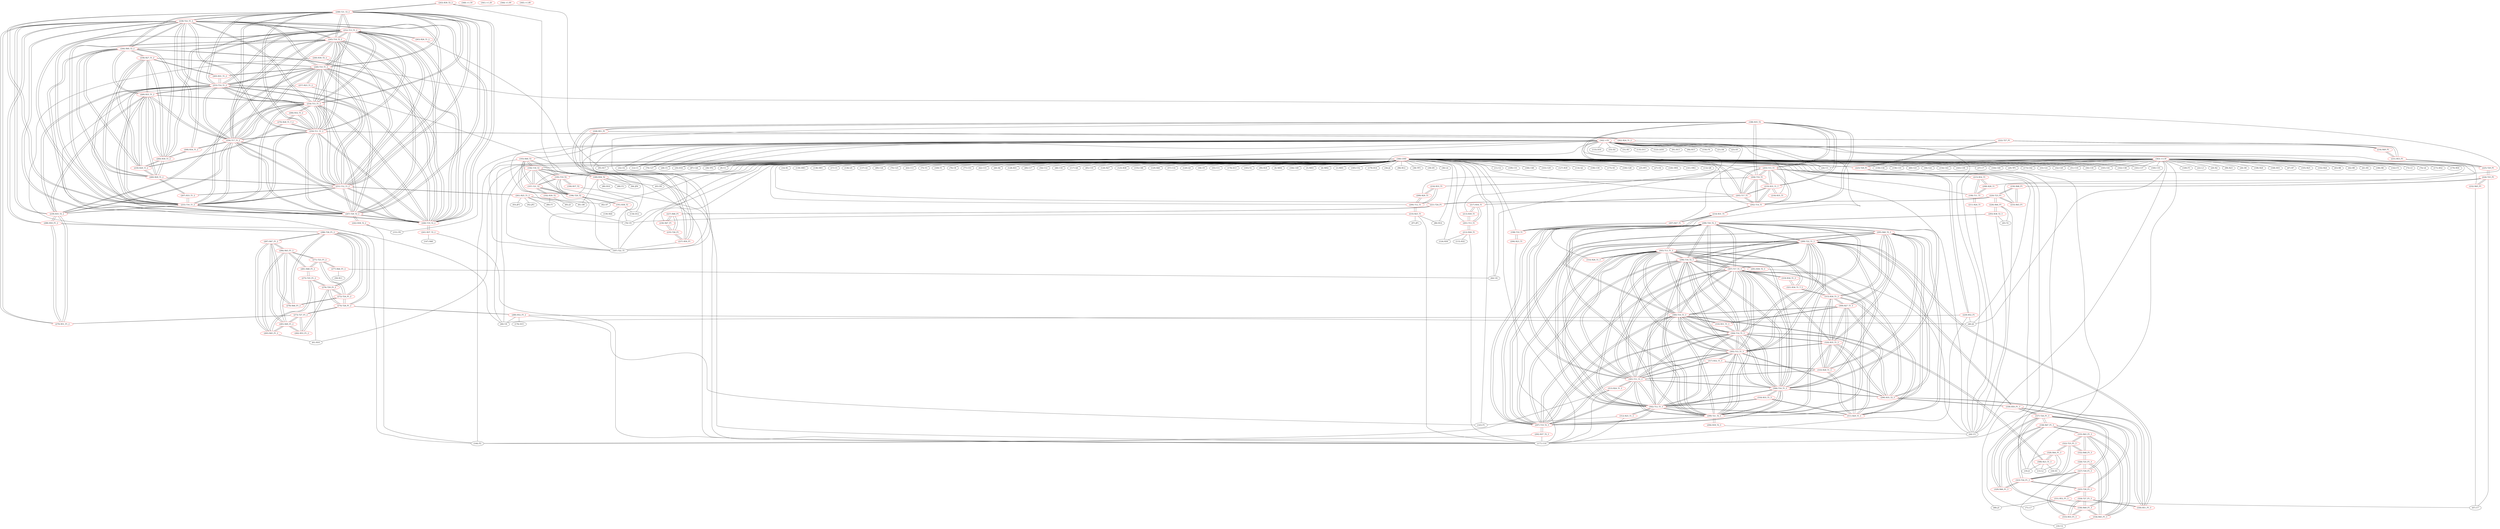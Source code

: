 graph {
	188 [label="(188) R35_T2" color=red]
	203 [label="(203) T15_T1"]
	204 [label="(204) T16_T1"]
	202 [label="(202) T14_T1"]
	205 [label="(205) T17_T1"]
	219 [label="(219) R35_T1_T"]
	228 [label="(228) R51_P1"]
	237 [label="(237) R50_P1"]
	187 [label="(187) T22_T1"]
	189 [label="(189) R36_T2" color=red]
	88 [label="(88) F2"]
	94 [label="(94) JP4"]
	83 [label="(83) D9"]
	78 [label="(78) U9"]
	81 [label="(81) D8"]
	80 [label="(80) R16"]
	194 [label="(194) T18_T2"]
	190 [label="(190) R37_T2" color=red]
	177 [label="(177) U10"]
	195 [label="(195) T19_T2"]
	191 [label="(191) R38_T2" color=red]
	134 [label="(134) D12"]
	130 [label="(130) R44"]
	196 [label="(196) T20_T2"]
	192 [label="(192) R39_T2" color=red]
	85 [label="(85) J5"]
	89 [label="(89) F1"]
	197 [label="(197) T21_T2"]
	193 [label="(193) R40_T2" color=red]
	195 [label="(195) T19_T2"]
	196 [label="(196) T20_T2"]
	197 [label="(197) T21_T2"]
	187 [label="(187) T22_T1"]
	194 [label="(194) T18_T2"]
	194 [label="(194) T18_T2" color=red]
	195 [label="(195) T19_T2"]
	196 [label="(196) T20_T2"]
	197 [label="(197) T21_T2"]
	187 [label="(187) T22_T1"]
	193 [label="(193) R40_T2"]
	189 [label="(189) R36_T2"]
	195 [label="(195) T19_T2" color=red]
	196 [label="(196) T20_T2"]
	197 [label="(197) T21_T2"]
	187 [label="(187) T22_T1"]
	194 [label="(194) T18_T2"]
	193 [label="(193) R40_T2"]
	190 [label="(190) R37_T2"]
	196 [label="(196) T20_T2" color=red]
	195 [label="(195) T19_T2"]
	197 [label="(197) T21_T2"]
	187 [label="(187) T22_T1"]
	194 [label="(194) T18_T2"]
	193 [label="(193) R40_T2"]
	191 [label="(191) R38_T2"]
	197 [label="(197) T21_T2" color=red]
	195 [label="(195) T19_T2"]
	196 [label="(196) T20_T2"]
	187 [label="(187) T22_T1"]
	194 [label="(194) T18_T2"]
	193 [label="(193) R40_T2"]
	192 [label="(192) R39_T2"]
	198 [label="(198) T10_T1" color=red]
	206 [label="(206) R23_T1"]
	207 [label="(207) R27_T1"]
	214 [label="(214) R31_T1"]
	199 [label="(199) T11_T1" color=red]
	211 [label="(211) R24_T1"]
	215 [label="(215) R32_T1"]
	208 [label="(208) R28_T1"]
	200 [label="(200) T12_T1" color=red]
	216 [label="(216) R33_T1"]
	209 [label="(209) R29_T1"]
	210 [label="(210) R25_T1"]
	201 [label="(201) T13_T1" color=red]
	213 [label="(213) R30_T1"]
	217 [label="(217) R34_T1"]
	212 [label="(212) R26_T1"]
	202 [label="(202) T14_T1" color=red]
	203 [label="(203) T15_T1"]
	204 [label="(204) T16_T1"]
	205 [label="(205) T17_T1"]
	188 [label="(188) R35_T2"]
	219 [label="(219) R35_T1_T"]
	214 [label="(214) R31_T1"]
	203 [label="(203) T15_T1" color=red]
	204 [label="(204) T16_T1"]
	202 [label="(202) T14_T1"]
	205 [label="(205) T17_T1"]
	188 [label="(188) R35_T2"]
	219 [label="(219) R35_T1_T"]
	215 [label="(215) R32_T1"]
	204 [label="(204) T16_T1" color=red]
	203 [label="(203) T15_T1"]
	202 [label="(202) T14_T1"]
	205 [label="(205) T17_T1"]
	188 [label="(188) R35_T2"]
	219 [label="(219) R35_T1_T"]
	216 [label="(216) R33_T1"]
	205 [label="(205) T17_T1" color=red]
	203 [label="(203) T15_T1"]
	204 [label="(204) T16_T1"]
	202 [label="(202) T14_T1"]
	188 [label="(188) R35_T2"]
	219 [label="(219) R35_T1_T"]
	217 [label="(217) R34_T1"]
	206 [label="(206) R23_T1" color=red]
	177 [label="(177) U10"]
	198 [label="(198) T10_T1"]
	207 [label="(207) R27_T1" color=red]
	198 [label="(198) T10_T1"]
	214 [label="(214) R31_T1"]
	208 [label="(208) R28_T1" color=red]
	215 [label="(215) R32_T1"]
	199 [label="(199) T11_T1"]
	209 [label="(209) R29_T1" color=red]
	216 [label="(216) R33_T1"]
	200 [label="(200) T12_T1"]
	210 [label="(210) R25_T1" color=red]
	97 [label="(97) JP1"]
	86 [label="(86) R14"]
	177 [label="(177) U10"]
	78 [label="(78) U9"]
	200 [label="(200) T12_T1"]
	211 [label="(211) R24_T1" color=red]
	44 [label="(44) U5"]
	199 [label="(199) T11_T1"]
	212 [label="(212) R26_T1" color=red]
	115 [label="(115) R32"]
	177 [label="(177) U10"]
	124 [label="(124) R30"]
	201 [label="(201) T13_T1"]
	213 [label="(213) R30_T1" color=red]
	217 [label="(217) R34_T1"]
	201 [label="(201) T13_T1"]
	214 [label="(214) R31_T1" color=red]
	207 [label="(207) R27_T1"]
	198 [label="(198) T10_T1"]
	202 [label="(202) T14_T1"]
	215 [label="(215) R32_T1" color=red]
	203 [label="(203) T15_T1"]
	199 [label="(199) T11_T1"]
	208 [label="(208) R28_T1"]
	216 [label="(216) R33_T1" color=red]
	204 [label="(204) T16_T1"]
	200 [label="(200) T12_T1"]
	209 [label="(209) R29_T1"]
	217 [label="(217) R34_T1" color=red]
	205 [label="(205) T17_T1"]
	213 [label="(213) R30_T1"]
	201 [label="(201) T13_T1"]
	218 [label="(218) R35_T1" color=red]
	219 [label="(219) R35_T1_T"]
	219 [label="(219) R35_T1_T" color=red]
	203 [label="(203) T15_T1"]
	204 [label="(204) T16_T1"]
	202 [label="(202) T14_T1"]
	205 [label="(205) T17_T1"]
	188 [label="(188) R35_T2"]
	218 [label="(218) R35_T1"]
	220 [label="(220) T23_P1" color=red]
	230 [label="(230) R48_P1"]
	233 [label="(233) R43_P1"]
	221 [label="(221) T24_P1"]
	226 [label="(226) R44_P1"]
	221 [label="(221) T24_P1" color=red]
	227 [label="(227) R46_P1"]
	220 [label="(220) T23_P1"]
	222 [label="(222) T27_P1" color=red]
	228 [label="(228) R51_P1"]
	223 [label="(223) T28_P1"]
	231 [label="(231) R53_P1"]
	234 [label="(234) R49_P1"]
	223 [label="(223) T28_P1" color=red]
	229 [label="(229) R52_P1"]
	222 [label="(222) T27_P1"]
	224 [label="(224) T25_P1" color=red]
	225 [label="(225) T29_P1"]
	230 [label="(230) R48_P1"]
	232 [label="(232) R45_P1"]
	47 [label="(47) U7"]
	225 [label="(225) T29_P1" color=red]
	224 [label="(224) T25_P1"]
	231 [label="(231) R53_P1"]
	226 [label="(226) R44_P1" color=red]
	45 [label="(45) T2"]
	44 [label="(44) U5"]
	293 [label="(293) R38_T2_3"]
	220 [label="(220) T23_P1"]
	227 [label="(227) R46_P1" color=red]
	235 [label="(235) T26_P1"]
	236 [label="(236) R47_P1"]
	221 [label="(221) T24_P1"]
	228 [label="(228) R51_P1" color=red]
	222 [label="(222) T27_P1"]
	237 [label="(237) R50_P1"]
	187 [label="(187) T22_T1"]
	188 [label="(188) R35_T2"]
	229 [label="(229) R52_P1" color=red]
	66 [label="(66) U6"]
	46 [label="(46) J4"]
	177 [label="(177) U10"]
	223 [label="(223) T28_P1"]
	230 [label="(230) R48_P1" color=red]
	224 [label="(224) T25_P1"]
	220 [label="(220) T23_P1"]
	233 [label="(233) R43_P1"]
	231 [label="(231) R53_P1" color=red]
	225 [label="(225) T29_P1"]
	222 [label="(222) T27_P1"]
	234 [label="(234) R49_P1"]
	232 [label="(232) R45_P1" color=red]
	224 [label="(224) T25_P1"]
	47 [label="(47) U7"]
	233 [label="(233) R43_P1" color=red]
	230 [label="(230) R48_P1"]
	220 [label="(220) T23_P1"]
	234 [label="(234) R49_P1" color=red]
	222 [label="(222) T27_P1"]
	231 [label="(231) R53_P1"]
	235 [label="(235) T26_P1" color=red]
	237 [label="(237) R50_P1"]
	227 [label="(227) R46_P1"]
	236 [label="(236) R47_P1"]
	236 [label="(236) R47_P1" color=red]
	235 [label="(235) T26_P1"]
	227 [label="(227) R46_P1"]
	237 [label="(237) R50_P1" color=red]
	235 [label="(235) T26_P1"]
	228 [label="(228) R51_P1"]
	187 [label="(187) T22_T1"]
	188 [label="(188) R35_T2"]
	238 [label="(238) T22_T1_2" color=red]
	252 [label="(252) T13_T1_2"]
	245 [label="(245) T18_T2_2"]
	246 [label="(246) T19_T2_2"]
	251 [label="(251) T12_T1_2"]
	254 [label="(254) T15_T1_2"]
	253 [label="(253) T14_T1_2"]
	247 [label="(247) T20_T2_2"]
	248 [label="(248) T21_T2_2"]
	250 [label="(250) T11_T1_2"]
	249 [label="(249) T10_T1_2"]
	255 [label="(255) T16_T1_2"]
	256 [label="(256) T17_T1_2"]
	244 [label="(244) R40_T2_2"]
	279 [label="(279) R51_P1_2"]
	288 [label="(288) R50_P1_2"]
	239 [label="(239) R35_T2_2"]
	239 [label="(239) R35_T2_2" color=red]
	254 [label="(254) T15_T1_2"]
	255 [label="(255) T16_T1_2"]
	253 [label="(253) T14_T1_2"]
	256 [label="(256) T17_T1_2"]
	269 [label="(269) R35_T1_2"]
	279 [label="(279) R51_P1_2"]
	288 [label="(288) R50_P1_2"]
	238 [label="(238) T22_T1_2"]
	240 [label="(240) R36_T2_2" color=red]
	66 [label="(66) U6"]
	44 [label="(44) U5"]
	245 [label="(245) T18_T2_2"]
	241 [label="(241) R37_T2_2" color=red]
	147 [label="(147) R46"]
	177 [label="(177) U10"]
	246 [label="(246) T19_T2_2"]
	242 [label="(242) R38_T2_2" color=red]
	151 [label="(151) F6"]
	144 [label="(144) P2"]
	247 [label="(247) T20_T2_2"]
	243 [label="(243) R39_T2_2" color=red]
	95 [label="(95) R17"]
	94 [label="(94) JP4"]
	248 [label="(248) T21_T2_2"]
	244 [label="(244) R40_T2_2" color=red]
	246 [label="(246) T19_T2_2"]
	247 [label="(247) T20_T2_2"]
	248 [label="(248) T21_T2_2"]
	238 [label="(238) T22_T1_2"]
	245 [label="(245) T18_T2_2"]
	260 [label="(260) R29_T1_2"]
	259 [label="(259) R28_T1_2"]
	264 [label="(264) R30_T1_2"]
	258 [label="(258) R27_T1_2"]
	269 [label="(269) R35_T1_2"]
	245 [label="(245) T18_T2_2" color=red]
	252 [label="(252) T13_T1_2"]
	246 [label="(246) T19_T2_2"]
	251 [label="(251) T12_T1_2"]
	254 [label="(254) T15_T1_2"]
	253 [label="(253) T14_T1_2"]
	247 [label="(247) T20_T2_2"]
	248 [label="(248) T21_T2_2"]
	250 [label="(250) T11_T1_2"]
	249 [label="(249) T10_T1_2"]
	238 [label="(238) T22_T1_2"]
	255 [label="(255) T16_T1_2"]
	256 [label="(256) T17_T1_2"]
	244 [label="(244) R40_T2_2"]
	240 [label="(240) R36_T2_2"]
	246 [label="(246) T19_T2_2" color=red]
	252 [label="(252) T13_T1_2"]
	245 [label="(245) T18_T2_2"]
	251 [label="(251) T12_T1_2"]
	254 [label="(254) T15_T1_2"]
	253 [label="(253) T14_T1_2"]
	247 [label="(247) T20_T2_2"]
	248 [label="(248) T21_T2_2"]
	250 [label="(250) T11_T1_2"]
	249 [label="(249) T10_T1_2"]
	238 [label="(238) T22_T1_2"]
	255 [label="(255) T16_T1_2"]
	256 [label="(256) T17_T1_2"]
	244 [label="(244) R40_T2_2"]
	241 [label="(241) R37_T2_2"]
	247 [label="(247) T20_T2_2" color=red]
	252 [label="(252) T13_T1_2"]
	245 [label="(245) T18_T2_2"]
	246 [label="(246) T19_T2_2"]
	251 [label="(251) T12_T1_2"]
	254 [label="(254) T15_T1_2"]
	253 [label="(253) T14_T1_2"]
	248 [label="(248) T21_T2_2"]
	250 [label="(250) T11_T1_2"]
	249 [label="(249) T10_T1_2"]
	238 [label="(238) T22_T1_2"]
	255 [label="(255) T16_T1_2"]
	256 [label="(256) T17_T1_2"]
	244 [label="(244) R40_T2_2"]
	242 [label="(242) R38_T2_2"]
	248 [label="(248) T21_T2_2" color=red]
	252 [label="(252) T13_T1_2"]
	245 [label="(245) T18_T2_2"]
	246 [label="(246) T19_T2_2"]
	251 [label="(251) T12_T1_2"]
	254 [label="(254) T15_T1_2"]
	253 [label="(253) T14_T1_2"]
	247 [label="(247) T20_T2_2"]
	250 [label="(250) T11_T1_2"]
	249 [label="(249) T10_T1_2"]
	238 [label="(238) T22_T1_2"]
	255 [label="(255) T16_T1_2"]
	256 [label="(256) T17_T1_2"]
	244 [label="(244) R40_T2_2"]
	243 [label="(243) R39_T2_2"]
	249 [label="(249) T10_T1_2" color=red]
	252 [label="(252) T13_T1_2"]
	245 [label="(245) T18_T2_2"]
	246 [label="(246) T19_T2_2"]
	251 [label="(251) T12_T1_2"]
	254 [label="(254) T15_T1_2"]
	253 [label="(253) T14_T1_2"]
	247 [label="(247) T20_T2_2"]
	248 [label="(248) T21_T2_2"]
	250 [label="(250) T11_T1_2"]
	238 [label="(238) T22_T1_2"]
	255 [label="(255) T16_T1_2"]
	256 [label="(256) T17_T1_2"]
	257 [label="(257) R23_T1_2"]
	258 [label="(258) R27_T1_2"]
	265 [label="(265) R31_T1_2"]
	250 [label="(250) T11_T1_2" color=red]
	252 [label="(252) T13_T1_2"]
	245 [label="(245) T18_T2_2"]
	246 [label="(246) T19_T2_2"]
	251 [label="(251) T12_T1_2"]
	254 [label="(254) T15_T1_2"]
	253 [label="(253) T14_T1_2"]
	247 [label="(247) T20_T2_2"]
	248 [label="(248) T21_T2_2"]
	249 [label="(249) T10_T1_2"]
	238 [label="(238) T22_T1_2"]
	255 [label="(255) T16_T1_2"]
	256 [label="(256) T17_T1_2"]
	262 [label="(262) R24_T1_2"]
	266 [label="(266) R32_T1_2"]
	270 [label="(270) R28_T1_T_2"]
	251 [label="(251) T12_T1_2" color=red]
	252 [label="(252) T13_T1_2"]
	245 [label="(245) T18_T2_2"]
	246 [label="(246) T19_T2_2"]
	254 [label="(254) T15_T1_2"]
	253 [label="(253) T14_T1_2"]
	247 [label="(247) T20_T2_2"]
	248 [label="(248) T21_T2_2"]
	250 [label="(250) T11_T1_2"]
	249 [label="(249) T10_T1_2"]
	238 [label="(238) T22_T1_2"]
	255 [label="(255) T16_T1_2"]
	256 [label="(256) T17_T1_2"]
	267 [label="(267) R33_T1_2"]
	260 [label="(260) R29_T1_2"]
	261 [label="(261) R25_T1_2"]
	252 [label="(252) T13_T1_2" color=red]
	245 [label="(245) T18_T2_2"]
	246 [label="(246) T19_T2_2"]
	251 [label="(251) T12_T1_2"]
	254 [label="(254) T15_T1_2"]
	253 [label="(253) T14_T1_2"]
	247 [label="(247) T20_T2_2"]
	248 [label="(248) T21_T2_2"]
	250 [label="(250) T11_T1_2"]
	249 [label="(249) T10_T1_2"]
	238 [label="(238) T22_T1_2"]
	255 [label="(255) T16_T1_2"]
	256 [label="(256) T17_T1_2"]
	264 [label="(264) R30_T1_2"]
	268 [label="(268) R34_T1_2"]
	263 [label="(263) R26_T1_2"]
	253 [label="(253) T14_T1_2" color=red]
	252 [label="(252) T13_T1_2"]
	245 [label="(245) T18_T2_2"]
	246 [label="(246) T19_T2_2"]
	251 [label="(251) T12_T1_2"]
	254 [label="(254) T15_T1_2"]
	247 [label="(247) T20_T2_2"]
	248 [label="(248) T21_T2_2"]
	250 [label="(250) T11_T1_2"]
	249 [label="(249) T10_T1_2"]
	238 [label="(238) T22_T1_2"]
	255 [label="(255) T16_T1_2"]
	256 [label="(256) T17_T1_2"]
	239 [label="(239) R35_T2_2"]
	269 [label="(269) R35_T1_2"]
	265 [label="(265) R31_T1_2"]
	254 [label="(254) T15_T1_2" color=red]
	252 [label="(252) T13_T1_2"]
	245 [label="(245) T18_T2_2"]
	246 [label="(246) T19_T2_2"]
	251 [label="(251) T12_T1_2"]
	253 [label="(253) T14_T1_2"]
	247 [label="(247) T20_T2_2"]
	248 [label="(248) T21_T2_2"]
	250 [label="(250) T11_T1_2"]
	249 [label="(249) T10_T1_2"]
	238 [label="(238) T22_T1_2"]
	255 [label="(255) T16_T1_2"]
	256 [label="(256) T17_T1_2"]
	239 [label="(239) R35_T2_2"]
	269 [label="(269) R35_T1_2"]
	266 [label="(266) R32_T1_2"]
	255 [label="(255) T16_T1_2" color=red]
	252 [label="(252) T13_T1_2"]
	245 [label="(245) T18_T2_2"]
	246 [label="(246) T19_T2_2"]
	251 [label="(251) T12_T1_2"]
	254 [label="(254) T15_T1_2"]
	253 [label="(253) T14_T1_2"]
	247 [label="(247) T20_T2_2"]
	248 [label="(248) T21_T2_2"]
	250 [label="(250) T11_T1_2"]
	249 [label="(249) T10_T1_2"]
	238 [label="(238) T22_T1_2"]
	256 [label="(256) T17_T1_2"]
	239 [label="(239) R35_T2_2"]
	269 [label="(269) R35_T1_2"]
	267 [label="(267) R33_T1_2"]
	256 [label="(256) T17_T1_2" color=red]
	252 [label="(252) T13_T1_2"]
	245 [label="(245) T18_T2_2"]
	246 [label="(246) T19_T2_2"]
	251 [label="(251) T12_T1_2"]
	254 [label="(254) T15_T1_2"]
	253 [label="(253) T14_T1_2"]
	247 [label="(247) T20_T2_2"]
	248 [label="(248) T21_T2_2"]
	250 [label="(250) T11_T1_2"]
	249 [label="(249) T10_T1_2"]
	238 [label="(238) T22_T1_2"]
	255 [label="(255) T16_T1_2"]
	239 [label="(239) R35_T2_2"]
	269 [label="(269) R35_T1_2"]
	268 [label="(268) R34_T1_2"]
	257 [label="(257) R23_T1_2" color=red]
	144 [label="(144) P2"]
	177 [label="(177) U10"]
	249 [label="(249) T10_T1_2"]
	258 [label="(258) R27_T1_2" color=red]
	244 [label="(244) R40_T2_2"]
	260 [label="(260) R29_T1_2"]
	259 [label="(259) R28_T1_2"]
	264 [label="(264) R30_T1_2"]
	269 [label="(269) R35_T1_2"]
	249 [label="(249) T10_T1_2"]
	265 [label="(265) R31_T1_2"]
	259 [label="(259) R28_T1_2" color=red]
	244 [label="(244) R40_T2_2"]
	260 [label="(260) R29_T1_2"]
	264 [label="(264) R30_T1_2"]
	258 [label="(258) R27_T1_2"]
	269 [label="(269) R35_T1_2"]
	270 [label="(270) R28_T1_T_2"]
	260 [label="(260) R29_T1_2" color=red]
	244 [label="(244) R40_T2_2"]
	259 [label="(259) R28_T1_2"]
	264 [label="(264) R30_T1_2"]
	258 [label="(258) R27_T1_2"]
	269 [label="(269) R35_T1_2"]
	267 [label="(267) R33_T1_2"]
	251 [label="(251) T12_T1_2"]
	261 [label="(261) R25_T1_2" color=red]
	78 [label="(78) U9"]
	89 [label="(89) F1"]
	82 [label="(82) D7"]
	93 [label="(93) JP3"]
	92 [label="(92) JP2"]
	81 [label="(81) D8"]
	251 [label="(251) T12_T1_2"]
	262 [label="(262) R24_T1_2" color=red]
	44 [label="(44) U5"]
	250 [label="(250) T11_T1_2"]
	263 [label="(263) R26_T1_2" color=red]
	177 [label="(177) U10"]
	252 [label="(252) T13_T1_2"]
	264 [label="(264) R30_T1_2" color=red]
	244 [label="(244) R40_T2_2"]
	260 [label="(260) R29_T1_2"]
	259 [label="(259) R28_T1_2"]
	258 [label="(258) R27_T1_2"]
	269 [label="(269) R35_T1_2"]
	268 [label="(268) R34_T1_2"]
	252 [label="(252) T13_T1_2"]
	265 [label="(265) R31_T1_2" color=red]
	258 [label="(258) R27_T1_2"]
	249 [label="(249) T10_T1_2"]
	253 [label="(253) T14_T1_2"]
	266 [label="(266) R32_T1_2" color=red]
	254 [label="(254) T15_T1_2"]
	250 [label="(250) T11_T1_2"]
	270 [label="(270) R28_T1_T_2"]
	267 [label="(267) R33_T1_2" color=red]
	255 [label="(255) T16_T1_2"]
	251 [label="(251) T12_T1_2"]
	260 [label="(260) R29_T1_2"]
	268 [label="(268) R34_T1_2" color=red]
	256 [label="(256) T17_T1_2"]
	264 [label="(264) R30_T1_2"]
	252 [label="(252) T13_T1_2"]
	269 [label="(269) R35_T1_2" color=red]
	254 [label="(254) T15_T1_2"]
	255 [label="(255) T16_T1_2"]
	253 [label="(253) T14_T1_2"]
	256 [label="(256) T17_T1_2"]
	239 [label="(239) R35_T2_2"]
	244 [label="(244) R40_T2_2"]
	260 [label="(260) R29_T1_2"]
	259 [label="(259) R28_T1_2"]
	264 [label="(264) R30_T1_2"]
	258 [label="(258) R27_T1_2"]
	270 [label="(270) R28_T1_T_2" color=red]
	266 [label="(266) R32_T1_2"]
	250 [label="(250) T11_T1_2"]
	259 [label="(259) R28_T1_2"]
	271 [label="(271) T23_P1_2" color=red]
	281 [label="(281) R48_P1_2"]
	284 [label="(284) R43_P1_2"]
	272 [label="(272) T24_P1_2"]
	277 [label="(277) R44_P1_2"]
	272 [label="(272) T24_P1_2" color=red]
	286 [label="(286) T26_P1_2"]
	276 [label="(276) T29_P1_2"]
	274 [label="(274) T28_P1_2"]
	278 [label="(278) R46_P1_2"]
	271 [label="(271) T23_P1_2"]
	273 [label="(273) T27_P1_2" color=red]
	279 [label="(279) R51_P1_2"]
	274 [label="(274) T28_P1_2"]
	282 [label="(282) R53_P1_2"]
	285 [label="(285) R49_P1_2"]
	274 [label="(274) T28_P1_2" color=red]
	286 [label="(286) T26_P1_2"]
	272 [label="(272) T24_P1_2"]
	276 [label="(276) T29_P1_2"]
	280 [label="(280) R52_P1_2"]
	273 [label="(273) T27_P1_2"]
	275 [label="(275) T25_P1_2" color=red]
	276 [label="(276) T29_P1_2"]
	281 [label="(281) R48_P1_2"]
	283 [label="(283) R45_P1_2"]
	61 [label="(61) R10"]
	276 [label="(276) T29_P1_2" color=red]
	286 [label="(286) T26_P1_2"]
	272 [label="(272) T24_P1_2"]
	274 [label="(274) T28_P1_2"]
	275 [label="(275) T25_P1_2"]
	282 [label="(282) R53_P1_2"]
	277 [label="(277) R44_P1_2" color=red]
	64 [label="(64) U8"]
	59 [label="(59) R11"]
	271 [label="(271) T23_P1_2"]
	278 [label="(278) R46_P1_2" color=red]
	286 [label="(286) T26_P1_2"]
	287 [label="(287) R47_P1_2"]
	272 [label="(272) T24_P1_2"]
	279 [label="(279) R51_P1_2" color=red]
	273 [label="(273) T27_P1_2"]
	288 [label="(288) R50_P1_2"]
	238 [label="(238) T22_T1_2"]
	239 [label="(239) R35_T2_2"]
	280 [label="(280) R52_P1_2" color=red]
	176 [label="(176) D15"]
	46 [label="(46) J4"]
	143 [label="(143) P1"]
	66 [label="(66) U6"]
	274 [label="(274) T28_P1_2"]
	281 [label="(281) R48_P1_2" color=red]
	275 [label="(275) T25_P1_2"]
	271 [label="(271) T23_P1_2"]
	284 [label="(284) R43_P1_2"]
	282 [label="(282) R53_P1_2" color=red]
	276 [label="(276) T29_P1_2"]
	273 [label="(273) T27_P1_2"]
	285 [label="(285) R49_P1_2"]
	283 [label="(283) R45_P1_2" color=red]
	287 [label="(287) R47_P1_2"]
	284 [label="(284) R43_P1_2"]
	285 [label="(285) R49_P1_2"]
	275 [label="(275) T25_P1_2"]
	61 [label="(61) R10"]
	284 [label="(284) R43_P1_2" color=red]
	281 [label="(281) R48_P1_2"]
	271 [label="(271) T23_P1_2"]
	287 [label="(287) R47_P1_2"]
	283 [label="(283) R45_P1_2"]
	285 [label="(285) R49_P1_2"]
	285 [label="(285) R49_P1_2" color=red]
	287 [label="(287) R47_P1_2"]
	283 [label="(283) R45_P1_2"]
	284 [label="(284) R43_P1_2"]
	273 [label="(273) T27_P1_2"]
	282 [label="(282) R53_P1_2"]
	286 [label="(286) T26_P1_2" color=red]
	288 [label="(288) R50_P1_2"]
	272 [label="(272) T24_P1_2"]
	276 [label="(276) T29_P1_2"]
	274 [label="(274) T28_P1_2"]
	278 [label="(278) R46_P1_2"]
	287 [label="(287) R47_P1_2"]
	287 [label="(287) R47_P1_2" color=red]
	283 [label="(283) R45_P1_2"]
	284 [label="(284) R43_P1_2"]
	285 [label="(285) R49_P1_2"]
	286 [label="(286) T26_P1_2"]
	278 [label="(278) R46_P1_2"]
	288 [label="(288) R50_P1_2" color=red]
	286 [label="(286) T26_P1_2"]
	279 [label="(279) R51_P1_2"]
	238 [label="(238) T22_T1_2"]
	239 [label="(239) R35_T2_2"]
	289 [label="(289) T22_T1_3" color=red]
	303 [label="(303) T13_T1_3"]
	296 [label="(296) T18_T2_3"]
	297 [label="(297) T19_T2_3"]
	302 [label="(302) T12_T1_3"]
	305 [label="(305) T15_T1_3"]
	304 [label="(304) T14_T1_3"]
	298 [label="(298) T20_T2_3"]
	299 [label="(299) T21_T2_3"]
	301 [label="(301) T11_T1_3"]
	300 [label="(300) T10_T1_3"]
	306 [label="(306) T16_T1_3"]
	307 [label="(307) T17_T1_3"]
	295 [label="(295) R40_T2_3"]
	330 [label="(330) R51_P1_3"]
	339 [label="(339) R50_P1_3"]
	290 [label="(290) R35_T2_3"]
	290 [label="(290) R35_T2_3" color=red]
	305 [label="(305) T15_T1_3"]
	306 [label="(306) T16_T1_3"]
	304 [label="(304) T14_T1_3"]
	307 [label="(307) T17_T1_3"]
	320 [label="(320) R35_T1_3"]
	330 [label="(330) R51_P1_3"]
	339 [label="(339) R50_P1_3"]
	289 [label="(289) T22_T1_3"]
	291 [label="(291) R36_T2_3" color=red]
	44 [label="(44) U5"]
	296 [label="(296) T18_T2_3"]
	292 [label="(292) R37_T2_3" color=red]
	177 [label="(177) U10"]
	144 [label="(144) P2"]
	297 [label="(297) T19_T2_3"]
	293 [label="(293) R38_T2_3" color=red]
	45 [label="(45) T2"]
	44 [label="(44) U5"]
	226 [label="(226) R44_P1"]
	298 [label="(298) T20_T2_3"]
	294 [label="(294) R39_T2_3" color=red]
	44 [label="(44) U5"]
	299 [label="(299) T21_T2_3"]
	295 [label="(295) R40_T2_3" color=red]
	297 [label="(297) T19_T2_3"]
	298 [label="(298) T20_T2_3"]
	299 [label="(299) T21_T2_3"]
	289 [label="(289) T22_T1_3"]
	296 [label="(296) T18_T2_3"]
	311 [label="(311) R29_T1_3"]
	310 [label="(310) R28_T1_3"]
	315 [label="(315) R30_T1_3"]
	309 [label="(309) R27_T1_3"]
	320 [label="(320) R35_T1_3"]
	296 [label="(296) T18_T2_3" color=red]
	303 [label="(303) T13_T1_3"]
	297 [label="(297) T19_T2_3"]
	302 [label="(302) T12_T1_3"]
	305 [label="(305) T15_T1_3"]
	304 [label="(304) T14_T1_3"]
	298 [label="(298) T20_T2_3"]
	299 [label="(299) T21_T2_3"]
	301 [label="(301) T11_T1_3"]
	300 [label="(300) T10_T1_3"]
	289 [label="(289) T22_T1_3"]
	306 [label="(306) T16_T1_3"]
	307 [label="(307) T17_T1_3"]
	295 [label="(295) R40_T2_3"]
	291 [label="(291) R36_T2_3"]
	297 [label="(297) T19_T2_3" color=red]
	303 [label="(303) T13_T1_3"]
	296 [label="(296) T18_T2_3"]
	302 [label="(302) T12_T1_3"]
	305 [label="(305) T15_T1_3"]
	304 [label="(304) T14_T1_3"]
	298 [label="(298) T20_T2_3"]
	299 [label="(299) T21_T2_3"]
	301 [label="(301) T11_T1_3"]
	300 [label="(300) T10_T1_3"]
	289 [label="(289) T22_T1_3"]
	306 [label="(306) T16_T1_3"]
	307 [label="(307) T17_T1_3"]
	295 [label="(295) R40_T2_3"]
	292 [label="(292) R37_T2_3"]
	298 [label="(298) T20_T2_3" color=red]
	303 [label="(303) T13_T1_3"]
	296 [label="(296) T18_T2_3"]
	297 [label="(297) T19_T2_3"]
	302 [label="(302) T12_T1_3"]
	305 [label="(305) T15_T1_3"]
	304 [label="(304) T14_T1_3"]
	299 [label="(299) T21_T2_3"]
	301 [label="(301) T11_T1_3"]
	300 [label="(300) T10_T1_3"]
	289 [label="(289) T22_T1_3"]
	306 [label="(306) T16_T1_3"]
	307 [label="(307) T17_T1_3"]
	295 [label="(295) R40_T2_3"]
	293 [label="(293) R38_T2_3"]
	299 [label="(299) T21_T2_3" color=red]
	303 [label="(303) T13_T1_3"]
	296 [label="(296) T18_T2_3"]
	297 [label="(297) T19_T2_3"]
	302 [label="(302) T12_T1_3"]
	305 [label="(305) T15_T1_3"]
	304 [label="(304) T14_T1_3"]
	298 [label="(298) T20_T2_3"]
	301 [label="(301) T11_T1_3"]
	300 [label="(300) T10_T1_3"]
	289 [label="(289) T22_T1_3"]
	306 [label="(306) T16_T1_3"]
	307 [label="(307) T17_T1_3"]
	295 [label="(295) R40_T2_3"]
	294 [label="(294) R39_T2_3"]
	300 [label="(300) T10_T1_3" color=red]
	303 [label="(303) T13_T1_3"]
	296 [label="(296) T18_T2_3"]
	297 [label="(297) T19_T2_3"]
	302 [label="(302) T12_T1_3"]
	305 [label="(305) T15_T1_3"]
	304 [label="(304) T14_T1_3"]
	298 [label="(298) T20_T2_3"]
	299 [label="(299) T21_T2_3"]
	301 [label="(301) T11_T1_3"]
	289 [label="(289) T22_T1_3"]
	306 [label="(306) T16_T1_3"]
	307 [label="(307) T17_T1_3"]
	308 [label="(308) R23_T1_3"]
	309 [label="(309) R27_T1_3"]
	316 [label="(316) R31_T1_3"]
	301 [label="(301) T11_T1_3" color=red]
	303 [label="(303) T13_T1_3"]
	296 [label="(296) T18_T2_3"]
	297 [label="(297) T19_T2_3"]
	302 [label="(302) T12_T1_3"]
	305 [label="(305) T15_T1_3"]
	304 [label="(304) T14_T1_3"]
	298 [label="(298) T20_T2_3"]
	299 [label="(299) T21_T2_3"]
	300 [label="(300) T10_T1_3"]
	289 [label="(289) T22_T1_3"]
	306 [label="(306) T16_T1_3"]
	307 [label="(307) T17_T1_3"]
	313 [label="(313) R24_T1_3"]
	317 [label="(317) R32_T1_3"]
	310 [label="(310) R28_T1_3"]
	302 [label="(302) T12_T1_3" color=red]
	303 [label="(303) T13_T1_3"]
	296 [label="(296) T18_T2_3"]
	297 [label="(297) T19_T2_3"]
	305 [label="(305) T15_T1_3"]
	304 [label="(304) T14_T1_3"]
	298 [label="(298) T20_T2_3"]
	299 [label="(299) T21_T2_3"]
	301 [label="(301) T11_T1_3"]
	300 [label="(300) T10_T1_3"]
	289 [label="(289) T22_T1_3"]
	306 [label="(306) T16_T1_3"]
	307 [label="(307) T17_T1_3"]
	318 [label="(318) R33_T1_3"]
	311 [label="(311) R29_T1_3"]
	312 [label="(312) R25_T1_3"]
	303 [label="(303) T13_T1_3" color=red]
	296 [label="(296) T18_T2_3"]
	297 [label="(297) T19_T2_3"]
	302 [label="(302) T12_T1_3"]
	305 [label="(305) T15_T1_3"]
	304 [label="(304) T14_T1_3"]
	298 [label="(298) T20_T2_3"]
	299 [label="(299) T21_T2_3"]
	301 [label="(301) T11_T1_3"]
	300 [label="(300) T10_T1_3"]
	289 [label="(289) T22_T1_3"]
	306 [label="(306) T16_T1_3"]
	307 [label="(307) T17_T1_3"]
	315 [label="(315) R30_T1_3"]
	321 [label="(321) R34_T1_T_3"]
	314 [label="(314) R26_T1_3"]
	304 [label="(304) T14_T1_3" color=red]
	303 [label="(303) T13_T1_3"]
	296 [label="(296) T18_T2_3"]
	297 [label="(297) T19_T2_3"]
	302 [label="(302) T12_T1_3"]
	305 [label="(305) T15_T1_3"]
	298 [label="(298) T20_T2_3"]
	299 [label="(299) T21_T2_3"]
	301 [label="(301) T11_T1_3"]
	300 [label="(300) T10_T1_3"]
	289 [label="(289) T22_T1_3"]
	306 [label="(306) T16_T1_3"]
	307 [label="(307) T17_T1_3"]
	290 [label="(290) R35_T2_3"]
	320 [label="(320) R35_T1_3"]
	316 [label="(316) R31_T1_3"]
	305 [label="(305) T15_T1_3" color=red]
	303 [label="(303) T13_T1_3"]
	296 [label="(296) T18_T2_3"]
	297 [label="(297) T19_T2_3"]
	302 [label="(302) T12_T1_3"]
	304 [label="(304) T14_T1_3"]
	298 [label="(298) T20_T2_3"]
	299 [label="(299) T21_T2_3"]
	301 [label="(301) T11_T1_3"]
	300 [label="(300) T10_T1_3"]
	289 [label="(289) T22_T1_3"]
	306 [label="(306) T16_T1_3"]
	307 [label="(307) T17_T1_3"]
	290 [label="(290) R35_T2_3"]
	320 [label="(320) R35_T1_3"]
	317 [label="(317) R32_T1_3"]
	306 [label="(306) T16_T1_3" color=red]
	303 [label="(303) T13_T1_3"]
	296 [label="(296) T18_T2_3"]
	297 [label="(297) T19_T2_3"]
	302 [label="(302) T12_T1_3"]
	305 [label="(305) T15_T1_3"]
	304 [label="(304) T14_T1_3"]
	298 [label="(298) T20_T2_3"]
	299 [label="(299) T21_T2_3"]
	301 [label="(301) T11_T1_3"]
	300 [label="(300) T10_T1_3"]
	289 [label="(289) T22_T1_3"]
	307 [label="(307) T17_T1_3"]
	290 [label="(290) R35_T2_3"]
	320 [label="(320) R35_T1_3"]
	318 [label="(318) R33_T1_3"]
	307 [label="(307) T17_T1_3" color=red]
	303 [label="(303) T13_T1_3"]
	296 [label="(296) T18_T2_3"]
	297 [label="(297) T19_T2_3"]
	302 [label="(302) T12_T1_3"]
	305 [label="(305) T15_T1_3"]
	304 [label="(304) T14_T1_3"]
	298 [label="(298) T20_T2_3"]
	299 [label="(299) T21_T2_3"]
	301 [label="(301) T11_T1_3"]
	300 [label="(300) T10_T1_3"]
	289 [label="(289) T22_T1_3"]
	306 [label="(306) T16_T1_3"]
	290 [label="(290) R35_T2_3"]
	320 [label="(320) R35_T1_3"]
	319 [label="(319) R34_T1_3"]
	308 [label="(308) R23_T1_3" color=red]
	18 [label="(18) D1"]
	19 [label="(19) J1"]
	328 [label="(328) R44_P1_3"]
	13 [label="(13) L2"]
	300 [label="(300) T10_T1_3"]
	309 [label="(309) R27_T1_3" color=red]
	295 [label="(295) R40_T2_3"]
	311 [label="(311) R29_T1_3"]
	310 [label="(310) R28_T1_3"]
	315 [label="(315) R30_T1_3"]
	320 [label="(320) R35_T1_3"]
	300 [label="(300) T10_T1_3"]
	316 [label="(316) R31_T1_3"]
	310 [label="(310) R28_T1_3" color=red]
	295 [label="(295) R40_T2_3"]
	311 [label="(311) R29_T1_3"]
	315 [label="(315) R30_T1_3"]
	309 [label="(309) R27_T1_3"]
	320 [label="(320) R35_T1_3"]
	317 [label="(317) R32_T1_3"]
	301 [label="(301) T11_T1_3"]
	311 [label="(311) R29_T1_3" color=red]
	295 [label="(295) R40_T2_3"]
	310 [label="(310) R28_T1_3"]
	315 [label="(315) R30_T1_3"]
	309 [label="(309) R27_T1_3"]
	320 [label="(320) R35_T1_3"]
	318 [label="(318) R33_T1_3"]
	302 [label="(302) T12_T1_3"]
	312 [label="(312) R25_T1_3" color=red]
	177 [label="(177) U10"]
	143 [label="(143) P1"]
	302 [label="(302) T12_T1_3"]
	313 [label="(313) R24_T1_3" color=red]
	177 [label="(177) U10"]
	144 [label="(144) P2"]
	301 [label="(301) T11_T1_3"]
	314 [label="(314) R26_T1_3" color=red]
	303 [label="(303) T13_T1_3"]
	315 [label="(315) R30_T1_3" color=red]
	295 [label="(295) R40_T2_3"]
	311 [label="(311) R29_T1_3"]
	310 [label="(310) R28_T1_3"]
	309 [label="(309) R27_T1_3"]
	320 [label="(320) R35_T1_3"]
	321 [label="(321) R34_T1_T_3"]
	303 [label="(303) T13_T1_3"]
	316 [label="(316) R31_T1_3" color=red]
	309 [label="(309) R27_T1_3"]
	300 [label="(300) T10_T1_3"]
	304 [label="(304) T14_T1_3"]
	317 [label="(317) R32_T1_3" color=red]
	305 [label="(305) T15_T1_3"]
	301 [label="(301) T11_T1_3"]
	310 [label="(310) R28_T1_3"]
	318 [label="(318) R33_T1_3" color=red]
	306 [label="(306) T16_T1_3"]
	302 [label="(302) T12_T1_3"]
	311 [label="(311) R29_T1_3"]
	319 [label="(319) R34_T1_3" color=red]
	307 [label="(307) T17_T1_3"]
	321 [label="(321) R34_T1_T_3"]
	320 [label="(320) R35_T1_3" color=red]
	305 [label="(305) T15_T1_3"]
	306 [label="(306) T16_T1_3"]
	304 [label="(304) T14_T1_3"]
	307 [label="(307) T17_T1_3"]
	290 [label="(290) R35_T2_3"]
	295 [label="(295) R40_T2_3"]
	311 [label="(311) R29_T1_3"]
	310 [label="(310) R28_T1_3"]
	315 [label="(315) R30_T1_3"]
	309 [label="(309) R27_T1_3"]
	321 [label="(321) R34_T1_T_3" color=red]
	315 [label="(315) R30_T1_3"]
	303 [label="(303) T13_T1_3"]
	319 [label="(319) R34_T1_3"]
	322 [label="(322) T23_P1_3" color=red]
	332 [label="(332) R48_P1_3"]
	335 [label="(335) R43_P1_3"]
	323 [label="(323) T24_P1_3"]
	328 [label="(328) R44_P1_3"]
	323 [label="(323) T24_P1_3" color=red]
	337 [label="(337) T26_P1_3"]
	327 [label="(327) T29_P1_3"]
	325 [label="(325) T28_P1_3"]
	329 [label="(329) R46_P1_3"]
	322 [label="(322) T23_P1_3"]
	324 [label="(324) T27_P1_3" color=red]
	330 [label="(330) R51_P1_3"]
	325 [label="(325) T28_P1_3"]
	333 [label="(333) R53_P1_3"]
	336 [label="(336) R49_P1_3"]
	325 [label="(325) T28_P1_3" color=red]
	337 [label="(337) T26_P1_3"]
	323 [label="(323) T24_P1_3"]
	327 [label="(327) T29_P1_3"]
	331 [label="(331) R52_P1_3"]
	324 [label="(324) T27_P1_3"]
	326 [label="(326) T25_P1_3" color=red]
	327 [label="(327) T29_P1_3"]
	332 [label="(332) R48_P1_3"]
	334 [label="(334) R45_P1_3"]
	10 [label="(10) U2"]
	327 [label="(327) T29_P1_3" color=red]
	337 [label="(337) T26_P1_3"]
	323 [label="(323) T24_P1_3"]
	325 [label="(325) T28_P1_3"]
	326 [label="(326) T25_P1_3"]
	333 [label="(333) R53_P1_3"]
	328 [label="(328) R44_P1_3" color=red]
	18 [label="(18) D1"]
	19 [label="(19) J1"]
	13 [label="(13) L2"]
	308 [label="(308) R23_T1_3"]
	322 [label="(322) T23_P1_3"]
	329 [label="(329) R46_P1_3" color=red]
	337 [label="(337) T26_P1_3"]
	338 [label="(338) R47_P1_3"]
	323 [label="(323) T24_P1_3"]
	330 [label="(330) R51_P1_3" color=red]
	324 [label="(324) T27_P1_3"]
	339 [label="(339) R50_P1_3"]
	289 [label="(289) T22_T1_3"]
	290 [label="(290) R35_T2_3"]
	331 [label="(331) R52_P1_3" color=red]
	47 [label="(47) U7"]
	68 [label="(68) J3"]
	71 [label="(71) L7"]
	325 [label="(325) T28_P1_3"]
	332 [label="(332) R48_P1_3" color=red]
	326 [label="(326) T25_P1_3"]
	322 [label="(322) T23_P1_3"]
	335 [label="(335) R43_P1_3"]
	333 [label="(333) R53_P1_3" color=red]
	327 [label="(327) T29_P1_3"]
	324 [label="(324) T27_P1_3"]
	336 [label="(336) R49_P1_3"]
	334 [label="(334) R45_P1_3" color=red]
	338 [label="(338) R47_P1_3"]
	335 [label="(335) R43_P1_3"]
	336 [label="(336) R49_P1_3"]
	326 [label="(326) T25_P1_3"]
	10 [label="(10) U2"]
	335 [label="(335) R43_P1_3" color=red]
	332 [label="(332) R48_P1_3"]
	322 [label="(322) T23_P1_3"]
	338 [label="(338) R47_P1_3"]
	334 [label="(334) R45_P1_3"]
	336 [label="(336) R49_P1_3"]
	336 [label="(336) R49_P1_3" color=red]
	338 [label="(338) R47_P1_3"]
	334 [label="(334) R45_P1_3"]
	335 [label="(335) R43_P1_3"]
	324 [label="(324) T27_P1_3"]
	333 [label="(333) R53_P1_3"]
	337 [label="(337) T26_P1_3" color=red]
	339 [label="(339) R50_P1_3"]
	323 [label="(323) T24_P1_3"]
	327 [label="(327) T29_P1_3"]
	325 [label="(325) T28_P1_3"]
	329 [label="(329) R46_P1_3"]
	338 [label="(338) R47_P1_3"]
	338 [label="(338) R47_P1_3" color=red]
	334 [label="(334) R45_P1_3"]
	335 [label="(335) R43_P1_3"]
	336 [label="(336) R49_P1_3"]
	337 [label="(337) T26_P1_3"]
	329 [label="(329) R46_P1_3"]
	339 [label="(339) R50_P1_3" color=red]
	337 [label="(337) T26_P1_3"]
	330 [label="(330) R51_P1_3"]
	289 [label="(289) T22_T1_3"]
	290 [label="(290) R35_T2_3"]
	340 [label="(340) +1.5V" color=red]
	341 [label="(341) +1.2V" color=red]
	342 [label="(342) +5V" color=red]
	9 [label="(9) U1"]
	133 [label="(133) D10"]
	151 [label="(151) F6"]
	33 [label="(33) D2"]
	32 [label="(32) C4"]
	31 [label="(31) R3"]
	135 [label="(135) D11"]
	123 [label="(123) LED1"]
	134 [label="(134) D12"]
	91 [label="(91) R13"]
	12 [label="(12) C1"]
	78 [label="(78) U9"]
	79 [label="(79) C27"]
	28 [label="(28) C5"]
	84 [label="(84) R15"]
	35 [label="(35) D16"]
	87 [label="(87) C26"]
	150 [label="(150) F4"]
	21 [label="(21) D4"]
	30 [label="(30) TP2"]
	24 [label="(24) U3"]
	23 [label="(23) D3"]
	314 [label="(314) R26_T1_3"]
	193 [label="(193) R40_T2"]
	209 [label="(209) R29_T1"]
	208 [label="(208) R28_T1"]
	213 [label="(213) R30_T1"]
	207 [label="(207) R27_T1"]
	218 [label="(218) R35_T1"]
	236 [label="(236) R47_P1"]
	232 [label="(232) R45_P1"]
	233 [label="(233) R43_P1"]
	234 [label="(234) R49_P1"]
	343 [label="(343) +3.3V" color=red]
	149 [label="(149) F5"]
	60 [label="(60) C23"]
	56 [label="(56) C22"]
	154 [label="(154) C43"]
	61 [label="(61) R10"]
	163 [label="(163) C39"]
	177 [label="(177) U10"]
	22 [label="(22) L3"]
	20 [label="(20) R2"]
	37 [label="(37) C7"]
	99 [label="(99) R23"]
	26 [label="(26) D6"]
	24 [label="(24) U3"]
	108 [label="(108) R26"]
	164 [label="(164) C40"]
	29 [label="(29) TP1"]
	168 [label="(168) R55"]
	173 [label="(173) C42"]
	66 [label="(66) U6"]
	53 [label="(53) C21"]
	52 [label="(52) C20"]
	67 [label="(67) R7"]
	51 [label="(51) C19"]
	50 [label="(50) C18"]
	105 [label="(105) R25"]
	165 [label="(165) C41"]
	162 [label="(162) C38"]
	102 [label="(102) R24"]
	64 [label="(64) U8"]
	161 [label="(161) C37"]
	160 [label="(160) C35"]
	159 [label="(159) C34"]
	158 [label="(158) C33"]
	63 [label="(63) R8"]
	62 [label="(62) R9"]
	41 [label="(41) R5"]
	44 [label="(44) U5"]
	46 [label="(46) J4"]
	186 [label="(186) R6"]
	142 [label="(142) F3"]
	73 [label="(73) L5"]
	74 [label="(74) L6"]
	171 [label="(171) R52"]
	170 [label="(170) R50"]
	344 [label="(344) +1.0V" color=red]
	345 [label="(345) +1.8V" color=red]
	346 [label="(346) GND" color=red]
	11 [label="(11) C2"]
	109 [label="(109) C31"]
	166 [label="(166) C48"]
	164 [label="(164) C40"]
	165 [label="(165) C41"]
	162 [label="(162) C38"]
	161 [label="(161) C37"]
	103 [label="(103) C29"]
	64 [label="(64) U8"]
	127 [label="(127) R39"]
	160 [label="(160) C35"]
	114 [label="(114) Q2"]
	106 [label="(106) C30"]
	175 [label="(175) S5"]
	100 [label="(100) C28"]
	163 [label="(163) C39"]
	25 [label="(25) BT1"]
	24 [label="(24) U3"]
	27 [label="(27) C6"]
	177 [label="(177) U10"]
	30 [label="(30) TP2"]
	28 [label="(28) C5"]
	29 [label="(29) TP1"]
	144 [label="(144) P2"]
	140 [label="(140) SW4"]
	141 [label="(141) SW2"]
	132 [label="(132) Q6"]
	9 [label="(9) U1"]
	14 [label="(14) R1"]
	139 [label="(139) SW3"]
	138 [label="(138) SW1"]
	13 [label="(13) L2"]
	12 [label="(12) C1"]
	17 [label="(17) C3"]
	173 [label="(173) C42"]
	136 [label="(136) Q5"]
	137 [label="(137) Q1"]
	19 [label="(19) J1"]
	69 [label="(69) C24"]
	70 [label="(70) C25"]
	44 [label="(44) U5"]
	43 [label="(43) C13"]
	75 [label="(75) Y3"]
	68 [label="(68) J3"]
	169 [label="(169) Y1"]
	76 [label="(76) C8"]
	77 [label="(77) C53"]
	42 [label="(42) C15"]
	46 [label="(46) J4"]
	71 [label="(71) L7"]
	40 [label="(40) R4"]
	66 [label="(66) U6"]
	53 [label="(53) C21"]
	52 [label="(52) C20"]
	128 [label="(128) R31"]
	51 [label="(51) C19"]
	50 [label="(50) C18"]
	49 [label="(49) C17"]
	54 [label="(54) C12"]
	48 [label="(48) C16"]
	117 [label="(117) Q4"]
	124 [label="(124) R30"]
	65 [label="(65) C10"]
	126 [label="(126) R27"]
	158 [label="(158) C33"]
	125 [label="(125) R36"]
	60 [label="(60) C23"]
	155 [label="(155) C46"]
	129 [label="(129) R40"]
	57 [label="(57) C14"]
	120 [label="(120) Q3"]
	58 [label="(58) C9"]
	159 [label="(159) C34"]
	154 [label="(154) C43"]
	56 [label="(56) C22"]
	55 [label="(55) C11"]
	143 [label="(143) P1"]
	178 [label="(178) D13"]
	183 [label="(183) Y2"]
	78 [label="(78) U9"]
	79 [label="(79) C27"]
	82 [label="(82) D7"]
	86 [label="(86) R14"]
	87 [label="(87) C26"]
	90 [label="(90) R18"]
	6 [label="(6) MH4"]
	184 [label="(184) C49"]
	5 [label="(5) MH3"]
	4 [label="(4) MH2"]
	1 [label="(1) MH1"]
	185 [label="(185) C52"]
	179 [label="(179) D14"]
	35 [label="(35) D16"]
	34 [label="(34) J2"]
	96 [label="(96) R12"]
	32 [label="(32) C4"]
	38 [label="(38) TP3"]
	39 [label="(39) D5"]
	37 [label="(37) C7"]
	95 [label="(95) R17"]
	83 [label="(83) D9"]
	36 [label="(36) L4"]
	201 [label="(201) T13_T1"]
	194 [label="(194) T18_T2"]
	195 [label="(195) T19_T2"]
	200 [label="(200) T12_T1"]
	203 [label="(203) T15_T1"]
	202 [label="(202) T14_T1"]
	196 [label="(196) T20_T2"]
	197 [label="(197) T21_T2"]
	199 [label="(199) T11_T1"]
	198 [label="(198) T10_T1"]
	187 [label="(187) T22_T1"]
	204 [label="(204) T16_T1"]
	205 [label="(205) T17_T1"]
	235 [label="(235) T26_P1"]
	221 [label="(221) T24_P1"]
	225 [label="(225) T29_P1"]
	223 [label="(223) T28_P1"]
	188 -- 203
	188 -- 204
	188 -- 202
	188 -- 205
	188 -- 219
	188 -- 228
	188 -- 237
	188 -- 187
	189 -- 88
	189 -- 94
	189 -- 83
	189 -- 78
	189 -- 81
	189 -- 80
	189 -- 194
	190 -- 177
	190 -- 195
	191 -- 134
	191 -- 130
	191 -- 196
	192 -- 85
	192 -- 89
	192 -- 197
	193 -- 195
	193 -- 196
	193 -- 197
	193 -- 187
	193 -- 194
	194 -- 195
	194 -- 196
	194 -- 197
	194 -- 187
	194 -- 193
	194 -- 189
	195 -- 196
	195 -- 197
	195 -- 187
	195 -- 194
	195 -- 193
	195 -- 190
	196 -- 195
	196 -- 197
	196 -- 187
	196 -- 194
	196 -- 193
	196 -- 191
	197 -- 195
	197 -- 196
	197 -- 187
	197 -- 194
	197 -- 193
	197 -- 192
	198 -- 206
	198 -- 207
	198 -- 214
	199 -- 211
	199 -- 215
	199 -- 208
	200 -- 216
	200 -- 209
	200 -- 210
	201 -- 213
	201 -- 217
	201 -- 212
	202 -- 203
	202 -- 204
	202 -- 205
	202 -- 188
	202 -- 219
	202 -- 214
	203 -- 204
	203 -- 202
	203 -- 205
	203 -- 188
	203 -- 219
	203 -- 215
	204 -- 203
	204 -- 202
	204 -- 205
	204 -- 188
	204 -- 219
	204 -- 216
	205 -- 203
	205 -- 204
	205 -- 202
	205 -- 188
	205 -- 219
	205 -- 217
	206 -- 177
	206 -- 198
	207 -- 198
	207 -- 214
	208 -- 215
	208 -- 199
	209 -- 216
	209 -- 200
	210 -- 97
	210 -- 86
	210 -- 177
	210 -- 78
	210 -- 200
	211 -- 44
	211 -- 199
	212 -- 115
	212 -- 177
	212 -- 124
	212 -- 201
	213 -- 217
	213 -- 201
	214 -- 207
	214 -- 198
	214 -- 202
	215 -- 203
	215 -- 199
	215 -- 208
	216 -- 204
	216 -- 200
	216 -- 209
	217 -- 205
	217 -- 213
	217 -- 201
	218 -- 219
	219 -- 203
	219 -- 204
	219 -- 202
	219 -- 205
	219 -- 188
	219 -- 218
	220 -- 230
	220 -- 233
	220 -- 221
	220 -- 226
	221 -- 227
	221 -- 220
	222 -- 228
	222 -- 223
	222 -- 231
	222 -- 234
	223 -- 229
	223 -- 222
	224 -- 225
	224 -- 230
	224 -- 232
	224 -- 47
	225 -- 224
	225 -- 231
	226 -- 45
	226 -- 44
	226 -- 293
	226 -- 220
	227 -- 235
	227 -- 236
	227 -- 221
	228 -- 222
	228 -- 237
	228 -- 187
	228 -- 188
	229 -- 66
	229 -- 46
	229 -- 177
	229 -- 223
	230 -- 224
	230 -- 220
	230 -- 233
	231 -- 225
	231 -- 222
	231 -- 234
	232 -- 224
	232 -- 47
	233 -- 230
	233 -- 220
	234 -- 222
	234 -- 231
	235 -- 237
	235 -- 227
	235 -- 236
	236 -- 235
	236 -- 227
	237 -- 235
	237 -- 228
	237 -- 187
	237 -- 188
	238 -- 252
	238 -- 245
	238 -- 246
	238 -- 251
	238 -- 254
	238 -- 253
	238 -- 247
	238 -- 248
	238 -- 250
	238 -- 249
	238 -- 255
	238 -- 256
	238 -- 244
	238 -- 279
	238 -- 288
	238 -- 239
	239 -- 254
	239 -- 255
	239 -- 253
	239 -- 256
	239 -- 269
	239 -- 279
	239 -- 288
	239 -- 238
	240 -- 66
	240 -- 44
	240 -- 245
	241 -- 147
	241 -- 177
	241 -- 246
	242 -- 151
	242 -- 144
	242 -- 247
	243 -- 95
	243 -- 94
	243 -- 248
	244 -- 246
	244 -- 247
	244 -- 248
	244 -- 238
	244 -- 245
	244 -- 260
	244 -- 259
	244 -- 264
	244 -- 258
	244 -- 269
	245 -- 252
	245 -- 246
	245 -- 251
	245 -- 254
	245 -- 253
	245 -- 247
	245 -- 248
	245 -- 250
	245 -- 249
	245 -- 238
	245 -- 255
	245 -- 256
	245 -- 244
	245 -- 240
	246 -- 252
	246 -- 245
	246 -- 251
	246 -- 254
	246 -- 253
	246 -- 247
	246 -- 248
	246 -- 250
	246 -- 249
	246 -- 238
	246 -- 255
	246 -- 256
	246 -- 244
	246 -- 241
	247 -- 252
	247 -- 245
	247 -- 246
	247 -- 251
	247 -- 254
	247 -- 253
	247 -- 248
	247 -- 250
	247 -- 249
	247 -- 238
	247 -- 255
	247 -- 256
	247 -- 244
	247 -- 242
	248 -- 252
	248 -- 245
	248 -- 246
	248 -- 251
	248 -- 254
	248 -- 253
	248 -- 247
	248 -- 250
	248 -- 249
	248 -- 238
	248 -- 255
	248 -- 256
	248 -- 244
	248 -- 243
	249 -- 252
	249 -- 245
	249 -- 246
	249 -- 251
	249 -- 254
	249 -- 253
	249 -- 247
	249 -- 248
	249 -- 250
	249 -- 238
	249 -- 255
	249 -- 256
	249 -- 257
	249 -- 258
	249 -- 265
	250 -- 252
	250 -- 245
	250 -- 246
	250 -- 251
	250 -- 254
	250 -- 253
	250 -- 247
	250 -- 248
	250 -- 249
	250 -- 238
	250 -- 255
	250 -- 256
	250 -- 262
	250 -- 266
	250 -- 270
	251 -- 252
	251 -- 245
	251 -- 246
	251 -- 254
	251 -- 253
	251 -- 247
	251 -- 248
	251 -- 250
	251 -- 249
	251 -- 238
	251 -- 255
	251 -- 256
	251 -- 267
	251 -- 260
	251 -- 261
	252 -- 245
	252 -- 246
	252 -- 251
	252 -- 254
	252 -- 253
	252 -- 247
	252 -- 248
	252 -- 250
	252 -- 249
	252 -- 238
	252 -- 255
	252 -- 256
	252 -- 264
	252 -- 268
	252 -- 263
	253 -- 252
	253 -- 245
	253 -- 246
	253 -- 251
	253 -- 254
	253 -- 247
	253 -- 248
	253 -- 250
	253 -- 249
	253 -- 238
	253 -- 255
	253 -- 256
	253 -- 239
	253 -- 269
	253 -- 265
	254 -- 252
	254 -- 245
	254 -- 246
	254 -- 251
	254 -- 253
	254 -- 247
	254 -- 248
	254 -- 250
	254 -- 249
	254 -- 238
	254 -- 255
	254 -- 256
	254 -- 239
	254 -- 269
	254 -- 266
	255 -- 252
	255 -- 245
	255 -- 246
	255 -- 251
	255 -- 254
	255 -- 253
	255 -- 247
	255 -- 248
	255 -- 250
	255 -- 249
	255 -- 238
	255 -- 256
	255 -- 239
	255 -- 269
	255 -- 267
	256 -- 252
	256 -- 245
	256 -- 246
	256 -- 251
	256 -- 254
	256 -- 253
	256 -- 247
	256 -- 248
	256 -- 250
	256 -- 249
	256 -- 238
	256 -- 255
	256 -- 239
	256 -- 269
	256 -- 268
	257 -- 144
	257 -- 177
	257 -- 249
	258 -- 244
	258 -- 260
	258 -- 259
	258 -- 264
	258 -- 269
	258 -- 249
	258 -- 265
	259 -- 244
	259 -- 260
	259 -- 264
	259 -- 258
	259 -- 269
	259 -- 270
	260 -- 244
	260 -- 259
	260 -- 264
	260 -- 258
	260 -- 269
	260 -- 267
	260 -- 251
	261 -- 78
	261 -- 89
	261 -- 82
	261 -- 93
	261 -- 92
	261 -- 81
	261 -- 251
	262 -- 44
	262 -- 250
	263 -- 177
	263 -- 252
	264 -- 244
	264 -- 260
	264 -- 259
	264 -- 258
	264 -- 269
	264 -- 268
	264 -- 252
	265 -- 258
	265 -- 249
	265 -- 253
	266 -- 254
	266 -- 250
	266 -- 270
	267 -- 255
	267 -- 251
	267 -- 260
	268 -- 256
	268 -- 264
	268 -- 252
	269 -- 254
	269 -- 255
	269 -- 253
	269 -- 256
	269 -- 239
	269 -- 244
	269 -- 260
	269 -- 259
	269 -- 264
	269 -- 258
	270 -- 266
	270 -- 250
	270 -- 259
	271 -- 281
	271 -- 284
	271 -- 272
	271 -- 277
	272 -- 286
	272 -- 276
	272 -- 274
	272 -- 278
	272 -- 271
	273 -- 279
	273 -- 274
	273 -- 282
	273 -- 285
	274 -- 286
	274 -- 272
	274 -- 276
	274 -- 280
	274 -- 273
	275 -- 276
	275 -- 281
	275 -- 283
	275 -- 61
	276 -- 286
	276 -- 272
	276 -- 274
	276 -- 275
	276 -- 282
	277 -- 64
	277 -- 59
	277 -- 271
	278 -- 286
	278 -- 287
	278 -- 272
	279 -- 273
	279 -- 288
	279 -- 238
	279 -- 239
	280 -- 176
	280 -- 46
	280 -- 143
	280 -- 66
	280 -- 274
	281 -- 275
	281 -- 271
	281 -- 284
	282 -- 276
	282 -- 273
	282 -- 285
	283 -- 287
	283 -- 284
	283 -- 285
	283 -- 275
	283 -- 61
	284 -- 281
	284 -- 271
	284 -- 287
	284 -- 283
	284 -- 285
	285 -- 287
	285 -- 283
	285 -- 284
	285 -- 273
	285 -- 282
	286 -- 288
	286 -- 272
	286 -- 276
	286 -- 274
	286 -- 278
	286 -- 287
	287 -- 283
	287 -- 284
	287 -- 285
	287 -- 286
	287 -- 278
	288 -- 286
	288 -- 279
	288 -- 238
	288 -- 239
	289 -- 303
	289 -- 296
	289 -- 297
	289 -- 302
	289 -- 305
	289 -- 304
	289 -- 298
	289 -- 299
	289 -- 301
	289 -- 300
	289 -- 306
	289 -- 307
	289 -- 295
	289 -- 330
	289 -- 339
	289 -- 290
	290 -- 305
	290 -- 306
	290 -- 304
	290 -- 307
	290 -- 320
	290 -- 330
	290 -- 339
	290 -- 289
	291 -- 44
	291 -- 296
	292 -- 177
	292 -- 144
	292 -- 297
	293 -- 45
	293 -- 44
	293 -- 226
	293 -- 298
	294 -- 44
	294 -- 299
	295 -- 297
	295 -- 298
	295 -- 299
	295 -- 289
	295 -- 296
	295 -- 311
	295 -- 310
	295 -- 315
	295 -- 309
	295 -- 320
	296 -- 303
	296 -- 297
	296 -- 302
	296 -- 305
	296 -- 304
	296 -- 298
	296 -- 299
	296 -- 301
	296 -- 300
	296 -- 289
	296 -- 306
	296 -- 307
	296 -- 295
	296 -- 291
	297 -- 303
	297 -- 296
	297 -- 302
	297 -- 305
	297 -- 304
	297 -- 298
	297 -- 299
	297 -- 301
	297 -- 300
	297 -- 289
	297 -- 306
	297 -- 307
	297 -- 295
	297 -- 292
	298 -- 303
	298 -- 296
	298 -- 297
	298 -- 302
	298 -- 305
	298 -- 304
	298 -- 299
	298 -- 301
	298 -- 300
	298 -- 289
	298 -- 306
	298 -- 307
	298 -- 295
	298 -- 293
	299 -- 303
	299 -- 296
	299 -- 297
	299 -- 302
	299 -- 305
	299 -- 304
	299 -- 298
	299 -- 301
	299 -- 300
	299 -- 289
	299 -- 306
	299 -- 307
	299 -- 295
	299 -- 294
	300 -- 303
	300 -- 296
	300 -- 297
	300 -- 302
	300 -- 305
	300 -- 304
	300 -- 298
	300 -- 299
	300 -- 301
	300 -- 289
	300 -- 306
	300 -- 307
	300 -- 308
	300 -- 309
	300 -- 316
	301 -- 303
	301 -- 296
	301 -- 297
	301 -- 302
	301 -- 305
	301 -- 304
	301 -- 298
	301 -- 299
	301 -- 300
	301 -- 289
	301 -- 306
	301 -- 307
	301 -- 313
	301 -- 317
	301 -- 310
	302 -- 303
	302 -- 296
	302 -- 297
	302 -- 305
	302 -- 304
	302 -- 298
	302 -- 299
	302 -- 301
	302 -- 300
	302 -- 289
	302 -- 306
	302 -- 307
	302 -- 318
	302 -- 311
	302 -- 312
	303 -- 296
	303 -- 297
	303 -- 302
	303 -- 305
	303 -- 304
	303 -- 298
	303 -- 299
	303 -- 301
	303 -- 300
	303 -- 289
	303 -- 306
	303 -- 307
	303 -- 315
	303 -- 321
	303 -- 314
	304 -- 303
	304 -- 296
	304 -- 297
	304 -- 302
	304 -- 305
	304 -- 298
	304 -- 299
	304 -- 301
	304 -- 300
	304 -- 289
	304 -- 306
	304 -- 307
	304 -- 290
	304 -- 320
	304 -- 316
	305 -- 303
	305 -- 296
	305 -- 297
	305 -- 302
	305 -- 304
	305 -- 298
	305 -- 299
	305 -- 301
	305 -- 300
	305 -- 289
	305 -- 306
	305 -- 307
	305 -- 290
	305 -- 320
	305 -- 317
	306 -- 303
	306 -- 296
	306 -- 297
	306 -- 302
	306 -- 305
	306 -- 304
	306 -- 298
	306 -- 299
	306 -- 301
	306 -- 300
	306 -- 289
	306 -- 307
	306 -- 290
	306 -- 320
	306 -- 318
	307 -- 303
	307 -- 296
	307 -- 297
	307 -- 302
	307 -- 305
	307 -- 304
	307 -- 298
	307 -- 299
	307 -- 301
	307 -- 300
	307 -- 289
	307 -- 306
	307 -- 290
	307 -- 320
	307 -- 319
	308 -- 18
	308 -- 19
	308 -- 328
	308 -- 13
	308 -- 300
	309 -- 295
	309 -- 311
	309 -- 310
	309 -- 315
	309 -- 320
	309 -- 300
	309 -- 316
	310 -- 295
	310 -- 311
	310 -- 315
	310 -- 309
	310 -- 320
	310 -- 317
	310 -- 301
	311 -- 295
	311 -- 310
	311 -- 315
	311 -- 309
	311 -- 320
	311 -- 318
	311 -- 302
	312 -- 177
	312 -- 143
	312 -- 302
	313 -- 177
	313 -- 144
	313 -- 301
	314 -- 303
	315 -- 295
	315 -- 311
	315 -- 310
	315 -- 309
	315 -- 320
	315 -- 321
	315 -- 303
	316 -- 309
	316 -- 300
	316 -- 304
	317 -- 305
	317 -- 301
	317 -- 310
	318 -- 306
	318 -- 302
	318 -- 311
	319 -- 307
	319 -- 321
	320 -- 305
	320 -- 306
	320 -- 304
	320 -- 307
	320 -- 290
	320 -- 295
	320 -- 311
	320 -- 310
	320 -- 315
	320 -- 309
	321 -- 315
	321 -- 303
	321 -- 319
	322 -- 332
	322 -- 335
	322 -- 323
	322 -- 328
	323 -- 337
	323 -- 327
	323 -- 325
	323 -- 329
	323 -- 322
	324 -- 330
	324 -- 325
	324 -- 333
	324 -- 336
	325 -- 337
	325 -- 323
	325 -- 327
	325 -- 331
	325 -- 324
	326 -- 327
	326 -- 332
	326 -- 334
	326 -- 10
	327 -- 337
	327 -- 323
	327 -- 325
	327 -- 326
	327 -- 333
	328 -- 18
	328 -- 19
	328 -- 13
	328 -- 308
	328 -- 322
	329 -- 337
	329 -- 338
	329 -- 323
	330 -- 324
	330 -- 339
	330 -- 289
	330 -- 290
	331 -- 47
	331 -- 68
	331 -- 71
	331 -- 325
	332 -- 326
	332 -- 322
	332 -- 335
	333 -- 327
	333 -- 324
	333 -- 336
	334 -- 338
	334 -- 335
	334 -- 336
	334 -- 326
	334 -- 10
	335 -- 332
	335 -- 322
	335 -- 338
	335 -- 334
	335 -- 336
	336 -- 338
	336 -- 334
	336 -- 335
	336 -- 324
	336 -- 333
	337 -- 339
	337 -- 323
	337 -- 327
	337 -- 325
	337 -- 329
	337 -- 338
	338 -- 334
	338 -- 335
	338 -- 336
	338 -- 337
	338 -- 329
	339 -- 337
	339 -- 330
	339 -- 289
	339 -- 290
	342 -- 9
	342 -- 133
	342 -- 151
	342 -- 33
	342 -- 32
	342 -- 31
	342 -- 135
	342 -- 123
	342 -- 134
	342 -- 91
	342 -- 12
	342 -- 78
	342 -- 79
	342 -- 28
	342 -- 84
	342 -- 35
	342 -- 87
	342 -- 150
	342 -- 21
	342 -- 30
	342 -- 24
	342 -- 23
	342 -- 314
	342 -- 193
	342 -- 209
	342 -- 208
	342 -- 213
	342 -- 207
	342 -- 218
	342 -- 236
	342 -- 232
	342 -- 233
	342 -- 234
	343 -- 149
	343 -- 60
	343 -- 56
	343 -- 154
	343 -- 61
	343 -- 163
	343 -- 177
	343 -- 22
	343 -- 20
	343 -- 37
	343 -- 99
	343 -- 26
	343 -- 24
	343 -- 108
	343 -- 164
	343 -- 29
	343 -- 168
	343 -- 173
	343 -- 66
	343 -- 53
	343 -- 52
	343 -- 67
	343 -- 51
	343 -- 50
	343 -- 105
	343 -- 165
	343 -- 162
	343 -- 102
	343 -- 64
	343 -- 161
	343 -- 160
	343 -- 159
	343 -- 158
	343 -- 63
	343 -- 62
	343 -- 41
	343 -- 44
	343 -- 46
	343 -- 186
	343 -- 142
	343 -- 73
	343 -- 74
	343 -- 171
	343 -- 170
	346 -- 11
	346 -- 109
	346 -- 166
	346 -- 164
	346 -- 165
	346 -- 162
	346 -- 161
	346 -- 103
	346 -- 64
	346 -- 127
	346 -- 160
	346 -- 114
	346 -- 106
	346 -- 175
	346 -- 100
	346 -- 163
	346 -- 25
	346 -- 24
	346 -- 27
	346 -- 177
	346 -- 30
	346 -- 28
	346 -- 29
	346 -- 144
	346 -- 140
	346 -- 141
	346 -- 132
	346 -- 9
	346 -- 14
	346 -- 139
	346 -- 138
	346 -- 13
	346 -- 12
	346 -- 17
	346 -- 173
	346 -- 136
	346 -- 137
	346 -- 19
	346 -- 69
	346 -- 70
	346 -- 44
	346 -- 43
	346 -- 75
	346 -- 68
	346 -- 169
	346 -- 76
	346 -- 77
	346 -- 42
	346 -- 46
	346 -- 71
	346 -- 40
	346 -- 66
	346 -- 53
	346 -- 52
	346 -- 128
	346 -- 51
	346 -- 50
	346 -- 49
	346 -- 54
	346 -- 48
	346 -- 117
	346 -- 124
	346 -- 65
	346 -- 126
	346 -- 158
	346 -- 125
	346 -- 60
	346 -- 155
	346 -- 129
	346 -- 57
	346 -- 120
	346 -- 58
	346 -- 159
	346 -- 154
	346 -- 56
	346 -- 55
	346 -- 143
	346 -- 178
	346 -- 183
	346 -- 78
	346 -- 79
	346 -- 82
	346 -- 86
	346 -- 87
	346 -- 90
	346 -- 6
	346 -- 184
	346 -- 5
	346 -- 4
	346 -- 1
	346 -- 185
	346 -- 179
	346 -- 35
	346 -- 34
	346 -- 96
	346 -- 32
	346 -- 38
	346 -- 39
	346 -- 37
	346 -- 95
	346 -- 83
	346 -- 36
	346 -- 201
	346 -- 194
	346 -- 195
	346 -- 200
	346 -- 203
	346 -- 202
	346 -- 196
	346 -- 197
	346 -- 199
	346 -- 198
	346 -- 187
	346 -- 204
	346 -- 205
	346 -- 235
	346 -- 221
	346 -- 225
	346 -- 223
}
